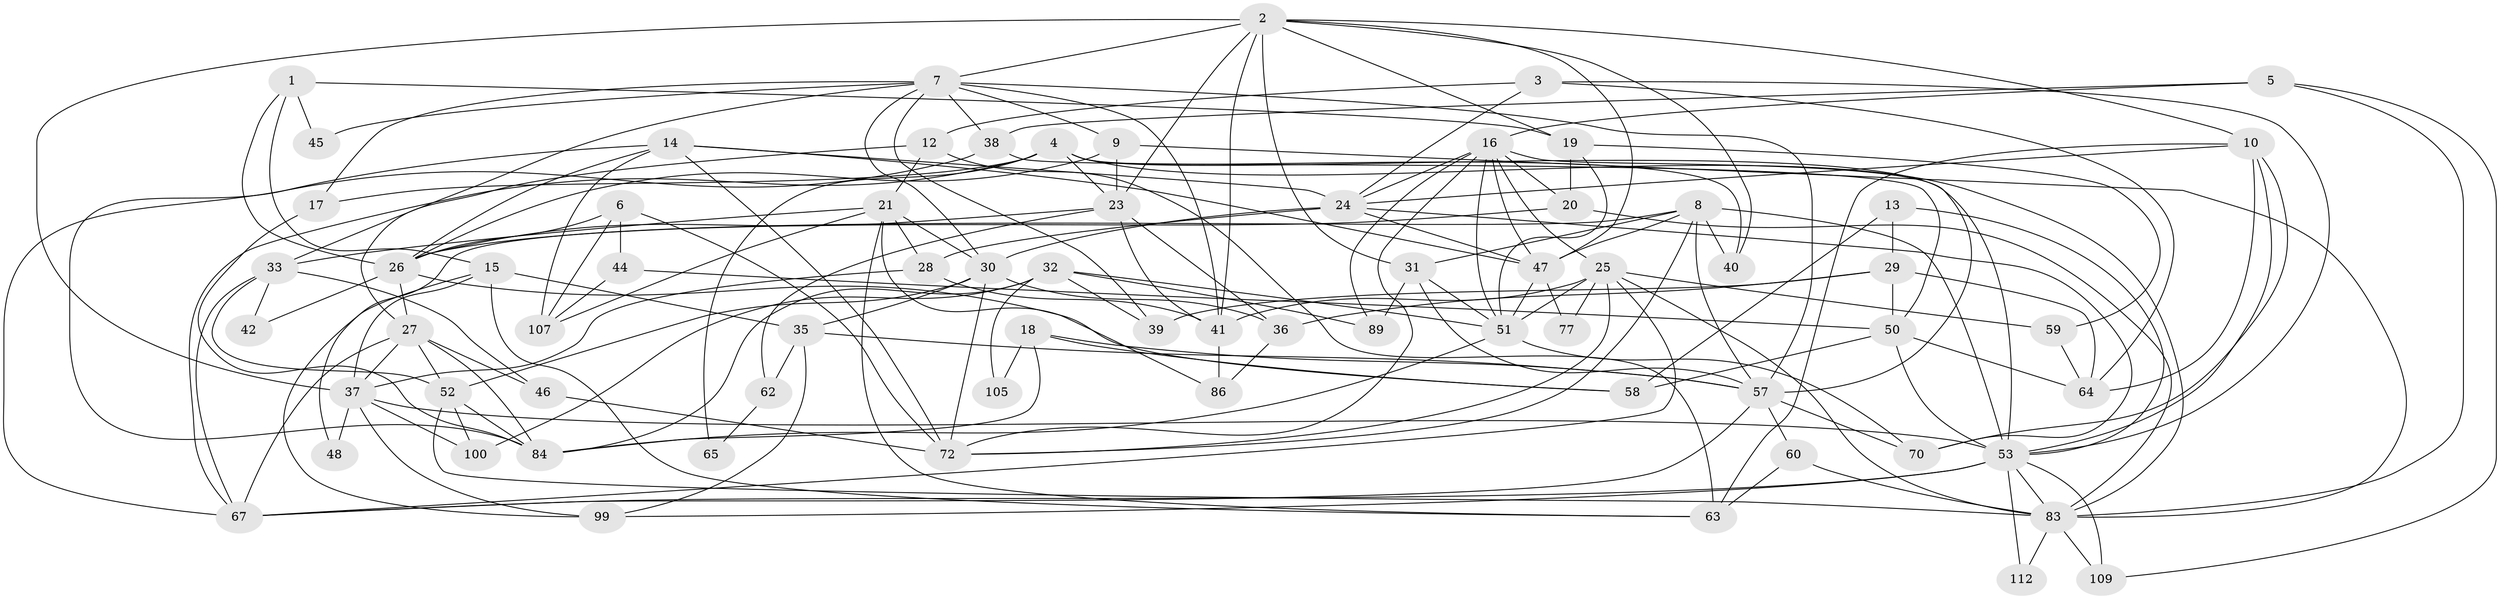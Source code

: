 // original degree distribution, {3: 0.25663716814159293, 6: 0.035398230088495575, 4: 0.21238938053097345, 5: 0.25663716814159293, 2: 0.168141592920354, 7: 0.035398230088495575, 8: 0.017699115044247787, 9: 0.017699115044247787}
// Generated by graph-tools (version 1.1) at 2025/11/02/27/25 16:11:19]
// undirected, 70 vertices, 180 edges
graph export_dot {
graph [start="1"]
  node [color=gray90,style=filled];
  1 [super="+22"];
  2 [super="+108"];
  3 [super="+101"];
  4 [super="+34"];
  5 [super="+90"];
  6 [super="+11"];
  7 [super="+80"];
  8 [super="+97"];
  9 [super="+76"];
  10 [super="+95"];
  12;
  13;
  14 [super="+94"];
  15;
  16 [super="+92"];
  17;
  18 [super="+102"];
  19 [super="+61"];
  20 [super="+82"];
  21 [super="+81"];
  23;
  24 [super="+74"];
  25 [super="+56"];
  26 [super="+71"];
  27 [super="+43"];
  28 [super="+55"];
  29;
  30 [super="+69"];
  31 [super="+75"];
  32 [super="+49"];
  33 [super="+73"];
  35;
  36 [super="+68"];
  37 [super="+85"];
  38;
  39;
  40;
  41 [super="+79"];
  42;
  44;
  45;
  46;
  47 [super="+98"];
  48;
  50 [super="+78"];
  51 [super="+54"];
  52 [super="+87"];
  53 [super="+104"];
  57 [super="+96"];
  58;
  59;
  60 [super="+88"];
  62;
  63 [super="+93"];
  64 [super="+66"];
  65;
  67 [super="+91"];
  70;
  72 [super="+111"];
  77;
  83 [super="+103"];
  84 [super="+106"];
  86 [super="+113"];
  89 [super="+110"];
  99;
  100;
  105;
  107;
  109;
  112;
  1 -- 15;
  1 -- 45;
  1 -- 26;
  1 -- 19;
  2 -- 47;
  2 -- 10;
  2 -- 23;
  2 -- 40;
  2 -- 37;
  2 -- 41;
  2 -- 7;
  2 -- 31;
  2 -- 19;
  3 -- 64;
  3 -- 12;
  3 -- 53;
  3 -- 24;
  4 -- 17;
  4 -- 53;
  4 -- 65;
  4 -- 83;
  4 -- 40;
  4 -- 67;
  4 -- 23;
  5 -- 38;
  5 -- 16;
  5 -- 109;
  5 -- 83;
  6 -- 72;
  6 -- 26;
  6 -- 107;
  6 -- 44;
  7 -- 9;
  7 -- 17;
  7 -- 38;
  7 -- 39;
  7 -- 45;
  7 -- 57;
  7 -- 33;
  7 -- 30;
  7 -- 41;
  8 -- 40;
  8 -- 48;
  8 -- 47;
  8 -- 57;
  8 -- 53;
  8 -- 31;
  8 -- 72;
  9 -- 83;
  9 -- 26;
  9 -- 23;
  10 -- 53;
  10 -- 70;
  10 -- 24;
  10 -- 64;
  10 -- 63;
  12 -- 21 [weight=2];
  12 -- 63;
  12 -- 27;
  13 -- 29;
  13 -- 58;
  13 -- 53;
  14 -- 47;
  14 -- 24;
  14 -- 107;
  14 -- 26;
  14 -- 72;
  14 -- 84;
  15 -- 35;
  15 -- 99;
  15 -- 63;
  15 -- 37;
  16 -- 25;
  16 -- 89;
  16 -- 47;
  16 -- 51;
  16 -- 20;
  16 -- 24;
  16 -- 57;
  16 -- 72;
  17 -- 84;
  18 -- 105 [weight=2];
  18 -- 57;
  18 -- 58;
  18 -- 84;
  19 -- 51;
  19 -- 59;
  19 -- 20;
  20 -- 83;
  20 -- 26;
  21 -- 63;
  21 -- 107;
  21 -- 33;
  21 -- 30;
  21 -- 86;
  21 -- 28;
  23 -- 36;
  23 -- 62;
  23 -- 26;
  23 -- 41;
  24 -- 30;
  24 -- 47;
  24 -- 70;
  24 -- 28;
  25 -- 41;
  25 -- 77;
  25 -- 83;
  25 -- 67;
  25 -- 59;
  25 -- 72;
  25 -- 51;
  26 -- 58;
  26 -- 27;
  26 -- 42;
  27 -- 84;
  27 -- 37;
  27 -- 46;
  27 -- 52;
  27 -- 67;
  28 -- 37;
  28 -- 41 [weight=2];
  29 -- 39;
  29 -- 64;
  29 -- 36;
  29 -- 50;
  30 -- 36;
  30 -- 35;
  30 -- 52;
  30 -- 72;
  31 -- 57;
  31 -- 51;
  31 -- 89;
  32 -- 39;
  32 -- 89;
  32 -- 105;
  32 -- 100;
  32 -- 84;
  32 -- 51;
  33 -- 46;
  33 -- 42;
  33 -- 67;
  33 -- 52;
  35 -- 57;
  35 -- 99;
  35 -- 62;
  36 -- 86;
  37 -- 48;
  37 -- 99;
  37 -- 100;
  37 -- 53;
  38 -- 67;
  38 -- 50;
  41 -- 86;
  44 -- 107;
  44 -- 50;
  46 -- 72;
  47 -- 51;
  47 -- 77;
  50 -- 58;
  50 -- 64;
  50 -- 53;
  51 -- 84;
  51 -- 70;
  52 -- 100;
  52 -- 83;
  52 -- 84;
  53 -- 99;
  53 -- 109;
  53 -- 112;
  53 -- 83;
  53 -- 67;
  57 -- 60;
  57 -- 70;
  57 -- 67;
  59 -- 64;
  60 -- 63;
  60 -- 83;
  62 -- 65;
  83 -- 112;
  83 -- 109;
}
